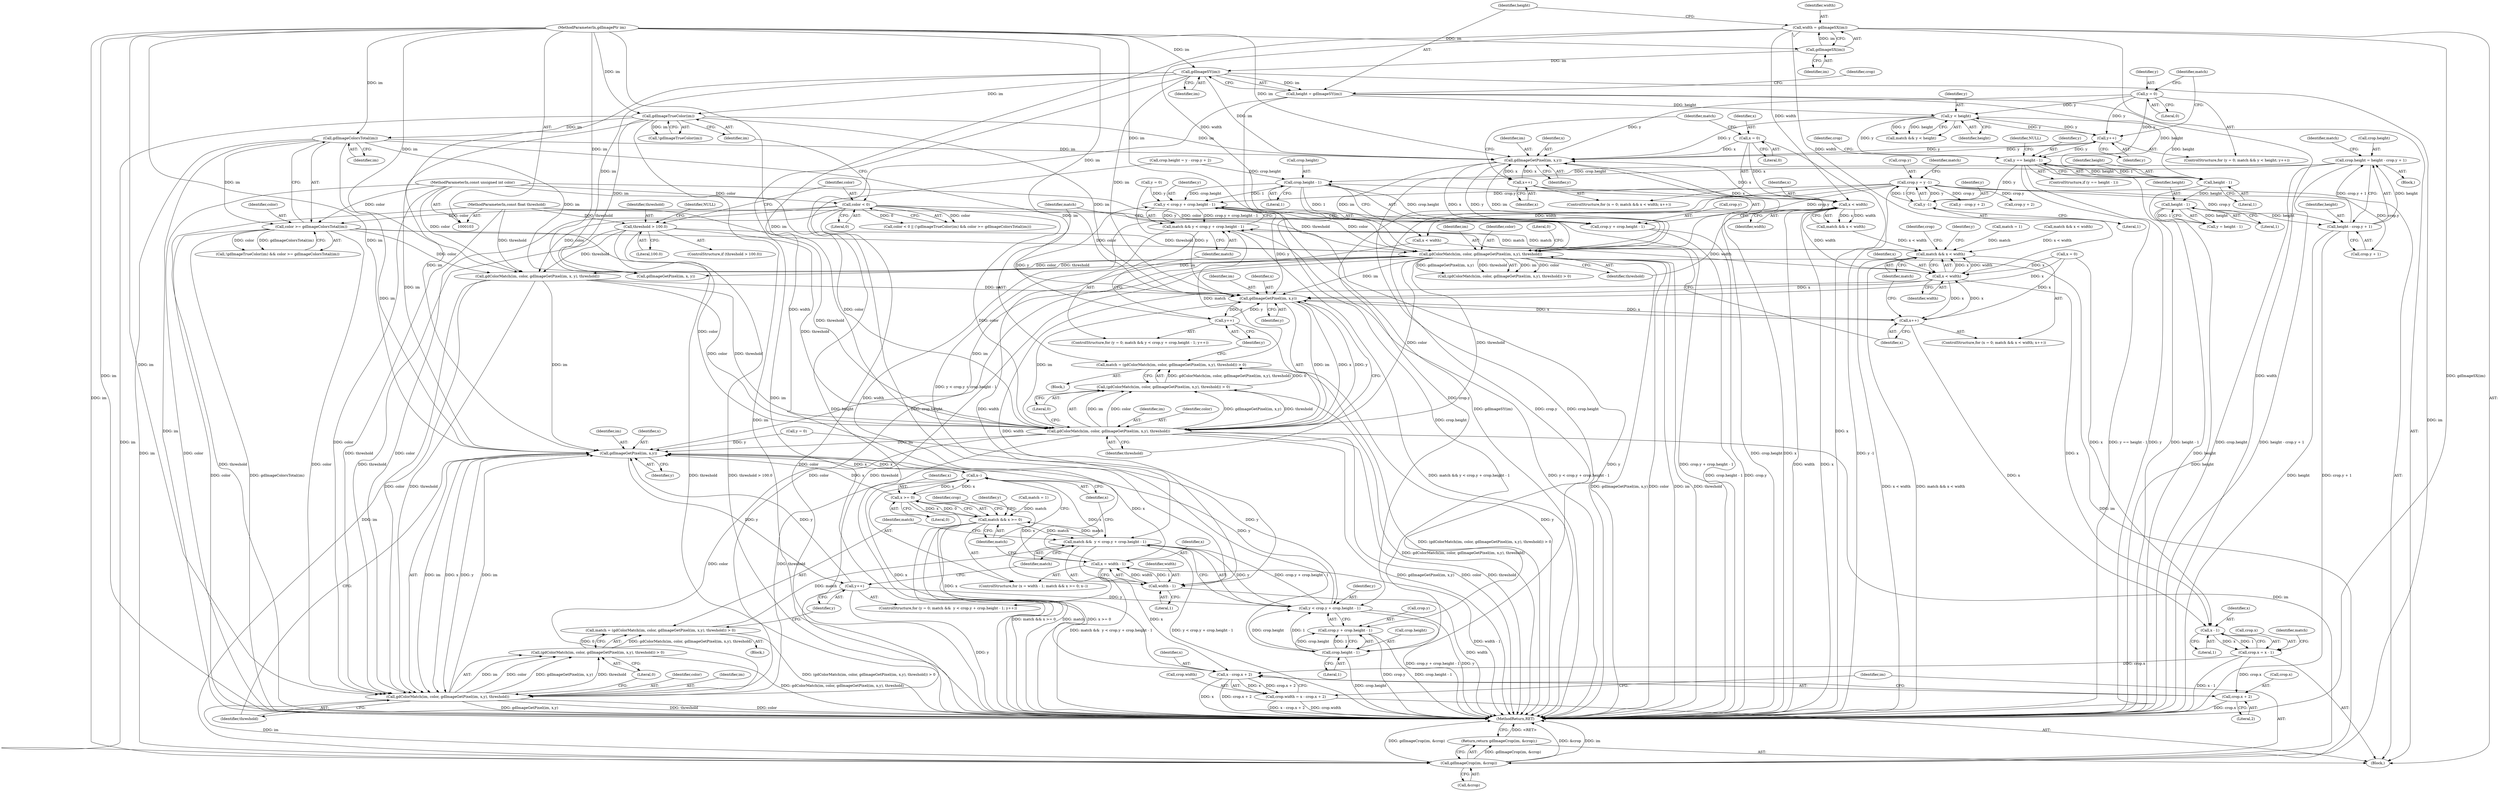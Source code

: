 digraph "0_libgd_1ccfe21e14c4d18336f9da8515cd17db88c3de61@integer" {
"1000266" [label="(Call,crop.height = height - crop.y + 1)"];
"1000270" [label="(Call,height - crop.y + 1)"];
"1000226" [label="(Call,height - 1)"];
"1000207" [label="(Call,height - 1)"];
"1000114" [label="(Call,height = gdImageSY(im))"];
"1000116" [label="(Call,gdImageSY(im))"];
"1000111" [label="(Call,gdImageSX(im))"];
"1000104" [label="(MethodParameterIn,gdImagePtr im)"];
"1000174" [label="(Call,y < height)"];
"1000177" [label="(Call,y++)"];
"1000198" [label="(Call,gdImageGetPixel(im, x,y))"];
"1000156" [label="(Call,gdImageTrueColor(im))"];
"1000195" [label="(Call,gdColorMatch(im, color, gdImageGetPixel(im, x,y), threshold))"];
"1000158" [label="(Call,color >= gdImageColorsTotal(im))"];
"1000151" [label="(Call,color < 0)"];
"1000105" [label="(MethodParameterIn,const unsigned int color)"];
"1000160" [label="(Call,gdImageColorsTotal(im))"];
"1000143" [label="(Call,threshold > 100.0)"];
"1000106" [label="(MethodParameterIn,const float threshold)"];
"1000181" [label="(Call,x = 0)"];
"1000186" [label="(Call,x < width)"];
"1000189" [label="(Call,x++)"];
"1000109" [label="(Call,width = gdImageSX(im))"];
"1000169" [label="(Call,y = 0)"];
"1000213" [label="(Call,crop.y = y -1)"];
"1000217" [label="(Call,y -1)"];
"1000205" [label="(Call,y == height - 1)"];
"1000317" [label="(Call,crop.height - 1)"];
"1000311" [label="(Call,y < crop.y + crop.height - 1)"];
"1000309" [label="(Call,match && y < crop.y + crop.height - 1)"];
"1000297" [label="(Call,match && x < width)"];
"1000365" [label="(Call,match &&  y < crop.y + crop.height - 1)"];
"1000353" [label="(Call,match && x >= 0)"];
"1000331" [label="(Call,gdImageGetPixel(im, x,y))"];
"1000302" [label="(Call,x++)"];
"1000299" [label="(Call,x < width)"];
"1000341" [label="(Call,x - 1)"];
"1000337" [label="(Call,crop.x = x - 1)"];
"1000397" [label="(Call,x - crop.x + 2)"];
"1000393" [label="(Call,crop.width = x - crop.x + 2)"];
"1000399" [label="(Call,crop.x + 2)"];
"1000350" [label="(Call,width - 1)"];
"1000348" [label="(Call,x = width - 1)"];
"1000355" [label="(Call,x >= 0)"];
"1000358" [label="(Call,x--)"];
"1000387" [label="(Call,gdImageGetPixel(im, x,y))"];
"1000378" [label="(Call,y++)"];
"1000367" [label="(Call,y < crop.y + crop.height - 1)"];
"1000384" [label="(Call,gdColorMatch(im, color, gdImageGetPixel(im, x,y), threshold))"];
"1000383" [label="(Call,(gdColorMatch(im, color, gdImageGetPixel(im, x,y), threshold)) > 0)"];
"1000381" [label="(Call,match = (gdColorMatch(im, color, gdImageGetPixel(im, x,y), threshold)) > 0)"];
"1000405" [label="(Call,gdImageCrop(im, &crop))"];
"1000404" [label="(Return,return gdImageCrop(im, &crop);)"];
"1000322" [label="(Call,y++)"];
"1000328" [label="(Call,gdColorMatch(im, color, gdImageGetPixel(im, x,y), threshold))"];
"1000327" [label="(Call,(gdColorMatch(im, color, gdImageGetPixel(im, x,y), threshold)) > 0)"];
"1000325" [label="(Call,match = (gdColorMatch(im, color, gdImageGetPixel(im, x,y), threshold)) > 0)"];
"1000313" [label="(Call,crop.y + crop.height - 1)"];
"1000373" [label="(Call,crop.height - 1)"];
"1000369" [label="(Call,crop.y + crop.height - 1)"];
"1000183" [label="(Literal,0)"];
"1000174" [label="(Call,y < height)"];
"1000172" [label="(Call,match && y < height)"];
"1000293" [label="(ControlStructure,for (x = 0; match && x < width; x++))"];
"1000317" [label="(Call,crop.height - 1)"];
"1000187" [label="(Identifier,x)"];
"1000265" [label="(Block,)"];
"1000309" [label="(Call,match && y < crop.y + crop.height - 1)"];
"1000339" [label="(Identifier,crop)"];
"1000194" [label="(Call,(gdColorMatch(im, color, gdImageGetPixel(im, x,y), threshold)) > 0)"];
"1000175" [label="(Identifier,y)"];
"1000106" [label="(MethodParameterIn,const float threshold)"];
"1000387" [label="(Call,gdImageGetPixel(im, x,y))"];
"1000255" [label="(Call,gdImageGetPixel(im, x, y))"];
"1000369" [label="(Call,crop.y + crop.height - 1)"];
"1000322" [label="(Call,y++)"];
"1000347" [label="(ControlStructure,for (x = width - 1; match && x >= 0; x--))"];
"1000307" [label="(Identifier,y)"];
"1000178" [label="(Identifier,y)"];
"1000290" [label="(Call,match = 1)"];
"1000361" [label="(ControlStructure,for (y = 0; match &&  y < crop.y + crop.height - 1; y++))"];
"1000381" [label="(Call,match = (gdColorMatch(im, color, gdImageGetPixel(im, x,y), threshold)) > 0)"];
"1000404" [label="(Return,return gdImageCrop(im, &crop);)"];
"1000144" [label="(Identifier,threshold)"];
"1000406" [label="(Identifier,im)"];
"1000156" [label="(Call,gdImageTrueColor(im))"];
"1000326" [label="(Identifier,match)"];
"1000386" [label="(Identifier,color)"];
"1000353" [label="(Call,match && x >= 0)"];
"1000151" [label="(Call,color < 0)"];
"1000111" [label="(Call,gdImageSX(im))"];
"1000213" [label="(Call,crop.y = y -1)"];
"1000110" [label="(Identifier,width)"];
"1000208" [label="(Identifier,height)"];
"1000202" [label="(Identifier,threshold)"];
"1000168" [label="(ControlStructure,for (y = 0; match && y < height; y++))"];
"1000252" [label="(Call,gdColorMatch(im, color, gdImageGetPixel(im, x, y), threshold))"];
"1000107" [label="(Block,)"];
"1000224" [label="(Call,y = height - 1)"];
"1000161" [label="(Identifier,im)"];
"1000186" [label="(Call,x < width)"];
"1000217" [label="(Call,y -1)"];
"1000352" [label="(Literal,1)"];
"1000117" [label="(Identifier,im)"];
"1000176" [label="(Identifier,height)"];
"1000148" [label="(Identifier,NULL)"];
"1000306" [label="(Call,y = 0)"];
"1000359" [label="(Identifier,x)"];
"1000267" [label="(Call,crop.height)"];
"1000343" [label="(Literal,1)"];
"1000368" [label="(Identifier,y)"];
"1000145" [label="(Literal,100.0)"];
"1000367" [label="(Call,y < crop.y + crop.height - 1)"];
"1000196" [label="(Identifier,im)"];
"1000341" [label="(Call,x - 1)"];
"1000391" [label="(Identifier,threshold)"];
"1000271" [label="(Identifier,height)"];
"1000124" [label="(Identifier,crop)"];
"1000336" [label="(Literal,0)"];
"1000243" [label="(Call,x < width)"];
"1000158" [label="(Call,color >= gdImageColorsTotal(im))"];
"1000313" [label="(Call,crop.y + crop.height - 1)"];
"1000392" [label="(Literal,0)"];
"1000199" [label="(Identifier,im)"];
"1000397" [label="(Call,x - crop.x + 2)"];
"1000212" [label="(Identifier,NULL)"];
"1000400" [label="(Call,crop.x)"];
"1000190" [label="(Identifier,x)"];
"1000384" [label="(Call,gdColorMatch(im, color, gdImageGetPixel(im, x,y), threshold))"];
"1000200" [label="(Identifier,x)"];
"1000388" [label="(Identifier,im)"];
"1000197" [label="(Identifier,color)"];
"1000379" [label="(Identifier,y)"];
"1000279" [label="(Call,crop.height = y - crop.y + 2)"];
"1000143" [label="(Call,threshold > 100.0)"];
"1000285" [label="(Call,crop.y + 2)"];
"1000312" [label="(Identifier,y)"];
"1000380" [label="(Block,)"];
"1000171" [label="(Literal,0)"];
"1000363" [label="(Identifier,y)"];
"1000104" [label="(MethodParameterIn,gdImagePtr im)"];
"1000116" [label="(Call,gdImageSY(im))"];
"1000390" [label="(Identifier,y)"];
"1000206" [label="(Identifier,y)"];
"1000351" [label="(Identifier,width)"];
"1000393" [label="(Call,crop.width = x - crop.x + 2)"];
"1000366" [label="(Identifier,match)"];
"1000303" [label="(Identifier,x)"];
"1000272" [label="(Call,crop.y + 1)"];
"1000323" [label="(Identifier,y)"];
"1000356" [label="(Identifier,x)"];
"1000344" [label="(Call,match = 1)"];
"1000109" [label="(Call,width = gdImageSX(im))"];
"1000215" [label="(Identifier,crop)"];
"1000302" [label="(Call,x++)"];
"1000218" [label="(Identifier,y)"];
"1000221" [label="(Identifier,match)"];
"1000169" [label="(Call,y = 0)"];
"1000394" [label="(Call,crop.width)"];
"1000185" [label="(Identifier,match)"];
"1000377" [label="(Literal,1)"];
"1000338" [label="(Call,crop.x)"];
"1000373" [label="(Call,crop.height - 1)"];
"1000205" [label="(Call,y == height - 1)"];
"1000332" [label="(Identifier,im)"];
"1000177" [label="(Call,y++)"];
"1000182" [label="(Identifier,x)"];
"1000219" [label="(Literal,1)"];
"1000327" [label="(Call,(gdColorMatch(im, color, gdImageGetPixel(im, x,y), threshold)) > 0)"];
"1000318" [label="(Call,crop.height)"];
"1000155" [label="(Call,!gdImageTrueColor(im))"];
"1000195" [label="(Call,gdColorMatch(im, color, gdImageGetPixel(im, x,y), threshold))"];
"1000329" [label="(Identifier,im)"];
"1000378" [label="(Call,y++)"];
"1000241" [label="(Call,match && x < width)"];
"1000405" [label="(Call,gdImageCrop(im, &crop))"];
"1000201" [label="(Identifier,y)"];
"1000105" [label="(MethodParameterIn,const unsigned int color)"];
"1000403" [label="(Literal,2)"];
"1000357" [label="(Literal,0)"];
"1000159" [label="(Identifier,color)"];
"1000328" [label="(Call,gdColorMatch(im, color, gdImageGetPixel(im, x,y), threshold))"];
"1000299" [label="(Call,x < width)"];
"1000170" [label="(Identifier,y)"];
"1000331" [label="(Call,gdImageGetPixel(im, x,y))"];
"1000157" [label="(Identifier,im)"];
"1000350" [label="(Call,width - 1)"];
"1000297" [label="(Call,match && x < width)"];
"1000330" [label="(Identifier,color)"];
"1000294" [label="(Call,x = 0)"];
"1000270" [label="(Call,height - crop.y + 1)"];
"1000154" [label="(Call,!gdImageTrueColor(im) && color >= gdImageColorsTotal(im))"];
"1000112" [label="(Identifier,im)"];
"1000349" [label="(Identifier,x)"];
"1000298" [label="(Identifier,match)"];
"1000198" [label="(Call,gdImageGetPixel(im, x,y))"];
"1000209" [label="(Literal,1)"];
"1000325" [label="(Call,match = (gdColorMatch(im, color, gdImageGetPixel(im, x,y), threshold)) > 0)"];
"1000311" [label="(Call,y < crop.y + crop.height - 1)"];
"1000382" [label="(Identifier,match)"];
"1000334" [label="(Identifier,y)"];
"1000115" [label="(Identifier,height)"];
"1000227" [label="(Identifier,height)"];
"1000291" [label="(Identifier,match)"];
"1000355" [label="(Call,x >= 0)"];
"1000324" [label="(Block,)"];
"1000333" [label="(Identifier,x)"];
"1000398" [label="(Identifier,x)"];
"1000150" [label="(Call,color < 0 || (!gdImageTrueColor(im) && color >= gdImageColorsTotal(im)))"];
"1000354" [label="(Identifier,match)"];
"1000407" [label="(Call,&crop)"];
"1000383" [label="(Call,(gdColorMatch(im, color, gdImageGetPixel(im, x,y), threshold)) > 0)"];
"1000142" [label="(ControlStructure,if (threshold > 100.0))"];
"1000370" [label="(Call,crop.y)"];
"1000226" [label="(Call,height - 1)"];
"1000181" [label="(Call,x = 0)"];
"1000214" [label="(Call,crop.y)"];
"1000348" [label="(Call,x = width - 1)"];
"1000266" [label="(Call,crop.height = height - crop.y + 1)"];
"1000188" [label="(Identifier,width)"];
"1000314" [label="(Call,crop.y)"];
"1000310" [label="(Identifier,match)"];
"1000283" [label="(Call,y - crop.y + 2)"];
"1000362" [label="(Call,y = 0)"];
"1000301" [label="(Identifier,width)"];
"1000189" [label="(Call,x++)"];
"1000337" [label="(Call,crop.x = x - 1)"];
"1000152" [label="(Identifier,color)"];
"1000399" [label="(Call,crop.x + 2)"];
"1000153" [label="(Literal,0)"];
"1000114" [label="(Call,height = gdImageSY(im))"];
"1000385" [label="(Identifier,im)"];
"1000173" [label="(Identifier,match)"];
"1000335" [label="(Identifier,threshold)"];
"1000409" [label="(MethodReturn,RET)"];
"1000358" [label="(Call,x--)"];
"1000305" [label="(ControlStructure,for (y = 0; match && y < crop.y + crop.height - 1; y++))"];
"1000300" [label="(Identifier,x)"];
"1000345" [label="(Identifier,match)"];
"1000180" [label="(ControlStructure,for (x = 0; match && x < width; x++))"];
"1000321" [label="(Literal,1)"];
"1000389" [label="(Identifier,x)"];
"1000207" [label="(Call,height - 1)"];
"1000203" [label="(Literal,0)"];
"1000204" [label="(ControlStructure,if (y == height - 1))"];
"1000365" [label="(Call,match &&  y < crop.y + crop.height - 1)"];
"1000160" [label="(Call,gdImageColorsTotal(im))"];
"1000342" [label="(Identifier,x)"];
"1000374" [label="(Call,crop.height)"];
"1000395" [label="(Identifier,crop)"];
"1000228" [label="(Literal,1)"];
"1000184" [label="(Call,match && x < width)"];
"1000266" -> "1000265"  [label="AST: "];
"1000266" -> "1000270"  [label="CFG: "];
"1000267" -> "1000266"  [label="AST: "];
"1000270" -> "1000266"  [label="AST: "];
"1000291" -> "1000266"  [label="CFG: "];
"1000266" -> "1000409"  [label="DDG: crop.height"];
"1000266" -> "1000409"  [label="DDG: height - crop.y + 1"];
"1000270" -> "1000266"  [label="DDG: height"];
"1000270" -> "1000266"  [label="DDG: crop.y + 1"];
"1000266" -> "1000317"  [label="DDG: crop.height"];
"1000266" -> "1000373"  [label="DDG: crop.height"];
"1000270" -> "1000272"  [label="CFG: "];
"1000271" -> "1000270"  [label="AST: "];
"1000272" -> "1000270"  [label="AST: "];
"1000270" -> "1000409"  [label="DDG: crop.y + 1"];
"1000270" -> "1000409"  [label="DDG: height"];
"1000226" -> "1000270"  [label="DDG: height"];
"1000213" -> "1000270"  [label="DDG: crop.y"];
"1000226" -> "1000224"  [label="AST: "];
"1000226" -> "1000228"  [label="CFG: "];
"1000227" -> "1000226"  [label="AST: "];
"1000228" -> "1000226"  [label="AST: "];
"1000224" -> "1000226"  [label="CFG: "];
"1000226" -> "1000409"  [label="DDG: height"];
"1000226" -> "1000224"  [label="DDG: height"];
"1000226" -> "1000224"  [label="DDG: 1"];
"1000207" -> "1000226"  [label="DDG: height"];
"1000207" -> "1000205"  [label="AST: "];
"1000207" -> "1000209"  [label="CFG: "];
"1000208" -> "1000207"  [label="AST: "];
"1000209" -> "1000207"  [label="AST: "];
"1000205" -> "1000207"  [label="CFG: "];
"1000207" -> "1000409"  [label="DDG: height"];
"1000207" -> "1000205"  [label="DDG: height"];
"1000207" -> "1000205"  [label="DDG: 1"];
"1000114" -> "1000207"  [label="DDG: height"];
"1000174" -> "1000207"  [label="DDG: height"];
"1000114" -> "1000107"  [label="AST: "];
"1000114" -> "1000116"  [label="CFG: "];
"1000115" -> "1000114"  [label="AST: "];
"1000116" -> "1000114"  [label="AST: "];
"1000124" -> "1000114"  [label="CFG: "];
"1000114" -> "1000409"  [label="DDG: height"];
"1000114" -> "1000409"  [label="DDG: gdImageSY(im)"];
"1000116" -> "1000114"  [label="DDG: im"];
"1000114" -> "1000174"  [label="DDG: height"];
"1000116" -> "1000117"  [label="CFG: "];
"1000117" -> "1000116"  [label="AST: "];
"1000116" -> "1000409"  [label="DDG: im"];
"1000111" -> "1000116"  [label="DDG: im"];
"1000104" -> "1000116"  [label="DDG: im"];
"1000116" -> "1000156"  [label="DDG: im"];
"1000116" -> "1000198"  [label="DDG: im"];
"1000116" -> "1000255"  [label="DDG: im"];
"1000116" -> "1000331"  [label="DDG: im"];
"1000116" -> "1000387"  [label="DDG: im"];
"1000116" -> "1000405"  [label="DDG: im"];
"1000111" -> "1000109"  [label="AST: "];
"1000111" -> "1000112"  [label="CFG: "];
"1000112" -> "1000111"  [label="AST: "];
"1000109" -> "1000111"  [label="CFG: "];
"1000111" -> "1000109"  [label="DDG: im"];
"1000104" -> "1000111"  [label="DDG: im"];
"1000104" -> "1000103"  [label="AST: "];
"1000104" -> "1000409"  [label="DDG: im"];
"1000104" -> "1000156"  [label="DDG: im"];
"1000104" -> "1000160"  [label="DDG: im"];
"1000104" -> "1000195"  [label="DDG: im"];
"1000104" -> "1000198"  [label="DDG: im"];
"1000104" -> "1000252"  [label="DDG: im"];
"1000104" -> "1000255"  [label="DDG: im"];
"1000104" -> "1000328"  [label="DDG: im"];
"1000104" -> "1000331"  [label="DDG: im"];
"1000104" -> "1000384"  [label="DDG: im"];
"1000104" -> "1000387"  [label="DDG: im"];
"1000104" -> "1000405"  [label="DDG: im"];
"1000174" -> "1000172"  [label="AST: "];
"1000174" -> "1000176"  [label="CFG: "];
"1000175" -> "1000174"  [label="AST: "];
"1000176" -> "1000174"  [label="AST: "];
"1000172" -> "1000174"  [label="CFG: "];
"1000174" -> "1000172"  [label="DDG: y"];
"1000174" -> "1000172"  [label="DDG: height"];
"1000177" -> "1000174"  [label="DDG: y"];
"1000169" -> "1000174"  [label="DDG: y"];
"1000174" -> "1000177"  [label="DDG: y"];
"1000174" -> "1000198"  [label="DDG: y"];
"1000174" -> "1000205"  [label="DDG: y"];
"1000177" -> "1000168"  [label="AST: "];
"1000177" -> "1000178"  [label="CFG: "];
"1000178" -> "1000177"  [label="AST: "];
"1000173" -> "1000177"  [label="CFG: "];
"1000198" -> "1000177"  [label="DDG: y"];
"1000169" -> "1000177"  [label="DDG: y"];
"1000177" -> "1000198"  [label="DDG: y"];
"1000177" -> "1000205"  [label="DDG: y"];
"1000198" -> "1000195"  [label="AST: "];
"1000198" -> "1000201"  [label="CFG: "];
"1000199" -> "1000198"  [label="AST: "];
"1000200" -> "1000198"  [label="AST: "];
"1000201" -> "1000198"  [label="AST: "];
"1000202" -> "1000198"  [label="CFG: "];
"1000198" -> "1000189"  [label="DDG: x"];
"1000198" -> "1000195"  [label="DDG: im"];
"1000198" -> "1000195"  [label="DDG: x"];
"1000198" -> "1000195"  [label="DDG: y"];
"1000156" -> "1000198"  [label="DDG: im"];
"1000195" -> "1000198"  [label="DDG: im"];
"1000160" -> "1000198"  [label="DDG: im"];
"1000181" -> "1000198"  [label="DDG: x"];
"1000186" -> "1000198"  [label="DDG: x"];
"1000189" -> "1000198"  [label="DDG: x"];
"1000169" -> "1000198"  [label="DDG: y"];
"1000156" -> "1000155"  [label="AST: "];
"1000156" -> "1000157"  [label="CFG: "];
"1000157" -> "1000156"  [label="AST: "];
"1000155" -> "1000156"  [label="CFG: "];
"1000156" -> "1000409"  [label="DDG: im"];
"1000156" -> "1000155"  [label="DDG: im"];
"1000156" -> "1000160"  [label="DDG: im"];
"1000156" -> "1000255"  [label="DDG: im"];
"1000156" -> "1000331"  [label="DDG: im"];
"1000156" -> "1000387"  [label="DDG: im"];
"1000156" -> "1000405"  [label="DDG: im"];
"1000195" -> "1000194"  [label="AST: "];
"1000195" -> "1000202"  [label="CFG: "];
"1000196" -> "1000195"  [label="AST: "];
"1000197" -> "1000195"  [label="AST: "];
"1000202" -> "1000195"  [label="AST: "];
"1000203" -> "1000195"  [label="CFG: "];
"1000195" -> "1000409"  [label="DDG: color"];
"1000195" -> "1000409"  [label="DDG: im"];
"1000195" -> "1000409"  [label="DDG: threshold"];
"1000195" -> "1000409"  [label="DDG: gdImageGetPixel(im, x,y)"];
"1000195" -> "1000194"  [label="DDG: im"];
"1000195" -> "1000194"  [label="DDG: color"];
"1000195" -> "1000194"  [label="DDG: gdImageGetPixel(im, x,y)"];
"1000195" -> "1000194"  [label="DDG: threshold"];
"1000158" -> "1000195"  [label="DDG: color"];
"1000151" -> "1000195"  [label="DDG: color"];
"1000105" -> "1000195"  [label="DDG: color"];
"1000143" -> "1000195"  [label="DDG: threshold"];
"1000106" -> "1000195"  [label="DDG: threshold"];
"1000195" -> "1000252"  [label="DDG: color"];
"1000195" -> "1000252"  [label="DDG: threshold"];
"1000195" -> "1000255"  [label="DDG: im"];
"1000195" -> "1000328"  [label="DDG: color"];
"1000195" -> "1000328"  [label="DDG: threshold"];
"1000195" -> "1000331"  [label="DDG: im"];
"1000195" -> "1000384"  [label="DDG: color"];
"1000195" -> "1000384"  [label="DDG: threshold"];
"1000195" -> "1000387"  [label="DDG: im"];
"1000195" -> "1000405"  [label="DDG: im"];
"1000158" -> "1000154"  [label="AST: "];
"1000158" -> "1000160"  [label="CFG: "];
"1000159" -> "1000158"  [label="AST: "];
"1000160" -> "1000158"  [label="AST: "];
"1000154" -> "1000158"  [label="CFG: "];
"1000158" -> "1000409"  [label="DDG: color"];
"1000158" -> "1000409"  [label="DDG: gdImageColorsTotal(im)"];
"1000158" -> "1000154"  [label="DDG: color"];
"1000158" -> "1000154"  [label="DDG: gdImageColorsTotal(im)"];
"1000151" -> "1000158"  [label="DDG: color"];
"1000105" -> "1000158"  [label="DDG: color"];
"1000160" -> "1000158"  [label="DDG: im"];
"1000158" -> "1000252"  [label="DDG: color"];
"1000158" -> "1000328"  [label="DDG: color"];
"1000158" -> "1000384"  [label="DDG: color"];
"1000151" -> "1000150"  [label="AST: "];
"1000151" -> "1000153"  [label="CFG: "];
"1000152" -> "1000151"  [label="AST: "];
"1000153" -> "1000151"  [label="AST: "];
"1000157" -> "1000151"  [label="CFG: "];
"1000150" -> "1000151"  [label="CFG: "];
"1000151" -> "1000409"  [label="DDG: color"];
"1000151" -> "1000150"  [label="DDG: color"];
"1000151" -> "1000150"  [label="DDG: 0"];
"1000105" -> "1000151"  [label="DDG: color"];
"1000151" -> "1000252"  [label="DDG: color"];
"1000151" -> "1000328"  [label="DDG: color"];
"1000151" -> "1000384"  [label="DDG: color"];
"1000105" -> "1000103"  [label="AST: "];
"1000105" -> "1000409"  [label="DDG: color"];
"1000105" -> "1000252"  [label="DDG: color"];
"1000105" -> "1000328"  [label="DDG: color"];
"1000105" -> "1000384"  [label="DDG: color"];
"1000160" -> "1000161"  [label="CFG: "];
"1000161" -> "1000160"  [label="AST: "];
"1000160" -> "1000409"  [label="DDG: im"];
"1000160" -> "1000255"  [label="DDG: im"];
"1000160" -> "1000331"  [label="DDG: im"];
"1000160" -> "1000387"  [label="DDG: im"];
"1000160" -> "1000405"  [label="DDG: im"];
"1000143" -> "1000142"  [label="AST: "];
"1000143" -> "1000145"  [label="CFG: "];
"1000144" -> "1000143"  [label="AST: "];
"1000145" -> "1000143"  [label="AST: "];
"1000148" -> "1000143"  [label="CFG: "];
"1000152" -> "1000143"  [label="CFG: "];
"1000143" -> "1000409"  [label="DDG: threshold"];
"1000143" -> "1000409"  [label="DDG: threshold > 100.0"];
"1000106" -> "1000143"  [label="DDG: threshold"];
"1000143" -> "1000252"  [label="DDG: threshold"];
"1000143" -> "1000328"  [label="DDG: threshold"];
"1000143" -> "1000384"  [label="DDG: threshold"];
"1000106" -> "1000103"  [label="AST: "];
"1000106" -> "1000409"  [label="DDG: threshold"];
"1000106" -> "1000252"  [label="DDG: threshold"];
"1000106" -> "1000328"  [label="DDG: threshold"];
"1000106" -> "1000384"  [label="DDG: threshold"];
"1000181" -> "1000180"  [label="AST: "];
"1000181" -> "1000183"  [label="CFG: "];
"1000182" -> "1000181"  [label="AST: "];
"1000183" -> "1000181"  [label="AST: "];
"1000185" -> "1000181"  [label="CFG: "];
"1000181" -> "1000409"  [label="DDG: x"];
"1000181" -> "1000186"  [label="DDG: x"];
"1000186" -> "1000184"  [label="AST: "];
"1000186" -> "1000188"  [label="CFG: "];
"1000187" -> "1000186"  [label="AST: "];
"1000188" -> "1000186"  [label="AST: "];
"1000184" -> "1000186"  [label="CFG: "];
"1000186" -> "1000409"  [label="DDG: width"];
"1000186" -> "1000409"  [label="DDG: x"];
"1000186" -> "1000184"  [label="DDG: x"];
"1000186" -> "1000184"  [label="DDG: width"];
"1000189" -> "1000186"  [label="DDG: x"];
"1000109" -> "1000186"  [label="DDG: width"];
"1000186" -> "1000243"  [label="DDG: width"];
"1000186" -> "1000299"  [label="DDG: width"];
"1000186" -> "1000350"  [label="DDG: width"];
"1000189" -> "1000180"  [label="AST: "];
"1000189" -> "1000190"  [label="CFG: "];
"1000190" -> "1000189"  [label="AST: "];
"1000185" -> "1000189"  [label="CFG: "];
"1000189" -> "1000409"  [label="DDG: x"];
"1000109" -> "1000107"  [label="AST: "];
"1000110" -> "1000109"  [label="AST: "];
"1000115" -> "1000109"  [label="CFG: "];
"1000109" -> "1000409"  [label="DDG: width"];
"1000109" -> "1000409"  [label="DDG: gdImageSX(im)"];
"1000109" -> "1000243"  [label="DDG: width"];
"1000109" -> "1000299"  [label="DDG: width"];
"1000109" -> "1000350"  [label="DDG: width"];
"1000169" -> "1000168"  [label="AST: "];
"1000169" -> "1000171"  [label="CFG: "];
"1000170" -> "1000169"  [label="AST: "];
"1000171" -> "1000169"  [label="AST: "];
"1000173" -> "1000169"  [label="CFG: "];
"1000169" -> "1000205"  [label="DDG: y"];
"1000213" -> "1000107"  [label="AST: "];
"1000213" -> "1000217"  [label="CFG: "];
"1000214" -> "1000213"  [label="AST: "];
"1000217" -> "1000213"  [label="AST: "];
"1000221" -> "1000213"  [label="CFG: "];
"1000213" -> "1000409"  [label="DDG: y -1"];
"1000217" -> "1000213"  [label="DDG: y"];
"1000217" -> "1000213"  [label="DDG: 1"];
"1000213" -> "1000272"  [label="DDG: crop.y"];
"1000213" -> "1000283"  [label="DDG: crop.y"];
"1000213" -> "1000285"  [label="DDG: crop.y"];
"1000213" -> "1000311"  [label="DDG: crop.y"];
"1000213" -> "1000313"  [label="DDG: crop.y"];
"1000213" -> "1000367"  [label="DDG: crop.y"];
"1000213" -> "1000369"  [label="DDG: crop.y"];
"1000217" -> "1000219"  [label="CFG: "];
"1000218" -> "1000217"  [label="AST: "];
"1000219" -> "1000217"  [label="AST: "];
"1000205" -> "1000217"  [label="DDG: y"];
"1000205" -> "1000204"  [label="AST: "];
"1000206" -> "1000205"  [label="AST: "];
"1000212" -> "1000205"  [label="CFG: "];
"1000215" -> "1000205"  [label="CFG: "];
"1000205" -> "1000409"  [label="DDG: y == height - 1"];
"1000205" -> "1000409"  [label="DDG: y"];
"1000205" -> "1000409"  [label="DDG: height - 1"];
"1000317" -> "1000313"  [label="AST: "];
"1000317" -> "1000321"  [label="CFG: "];
"1000318" -> "1000317"  [label="AST: "];
"1000321" -> "1000317"  [label="AST: "];
"1000313" -> "1000317"  [label="CFG: "];
"1000317" -> "1000409"  [label="DDG: crop.height"];
"1000317" -> "1000311"  [label="DDG: crop.height"];
"1000317" -> "1000311"  [label="DDG: 1"];
"1000317" -> "1000313"  [label="DDG: crop.height"];
"1000317" -> "1000313"  [label="DDG: 1"];
"1000279" -> "1000317"  [label="DDG: crop.height"];
"1000317" -> "1000373"  [label="DDG: crop.height"];
"1000311" -> "1000309"  [label="AST: "];
"1000311" -> "1000313"  [label="CFG: "];
"1000312" -> "1000311"  [label="AST: "];
"1000313" -> "1000311"  [label="AST: "];
"1000309" -> "1000311"  [label="CFG: "];
"1000311" -> "1000409"  [label="DDG: y"];
"1000311" -> "1000409"  [label="DDG: crop.y + crop.height - 1"];
"1000311" -> "1000309"  [label="DDG: y"];
"1000311" -> "1000309"  [label="DDG: crop.y + crop.height - 1"];
"1000306" -> "1000311"  [label="DDG: y"];
"1000322" -> "1000311"  [label="DDG: y"];
"1000311" -> "1000331"  [label="DDG: y"];
"1000309" -> "1000305"  [label="AST: "];
"1000309" -> "1000310"  [label="CFG: "];
"1000310" -> "1000309"  [label="AST: "];
"1000326" -> "1000309"  [label="CFG: "];
"1000303" -> "1000309"  [label="CFG: "];
"1000309" -> "1000409"  [label="DDG: match && y < crop.y + crop.height - 1"];
"1000309" -> "1000409"  [label="DDG: y < crop.y + crop.height - 1"];
"1000309" -> "1000297"  [label="DDG: match"];
"1000325" -> "1000309"  [label="DDG: match"];
"1000297" -> "1000309"  [label="DDG: match"];
"1000309" -> "1000365"  [label="DDG: y < crop.y + crop.height - 1"];
"1000297" -> "1000293"  [label="AST: "];
"1000297" -> "1000298"  [label="CFG: "];
"1000297" -> "1000299"  [label="CFG: "];
"1000298" -> "1000297"  [label="AST: "];
"1000299" -> "1000297"  [label="AST: "];
"1000307" -> "1000297"  [label="CFG: "];
"1000339" -> "1000297"  [label="CFG: "];
"1000297" -> "1000409"  [label="DDG: x < width"];
"1000297" -> "1000409"  [label="DDG: match && x < width"];
"1000290" -> "1000297"  [label="DDG: match"];
"1000299" -> "1000297"  [label="DDG: x"];
"1000299" -> "1000297"  [label="DDG: width"];
"1000184" -> "1000297"  [label="DDG: x < width"];
"1000241" -> "1000297"  [label="DDG: x < width"];
"1000365" -> "1000361"  [label="AST: "];
"1000365" -> "1000366"  [label="CFG: "];
"1000365" -> "1000367"  [label="CFG: "];
"1000366" -> "1000365"  [label="AST: "];
"1000367" -> "1000365"  [label="AST: "];
"1000382" -> "1000365"  [label="CFG: "];
"1000359" -> "1000365"  [label="CFG: "];
"1000365" -> "1000409"  [label="DDG: match &&  y < crop.y + crop.height - 1"];
"1000365" -> "1000409"  [label="DDG: y < crop.y + crop.height - 1"];
"1000365" -> "1000353"  [label="DDG: match"];
"1000381" -> "1000365"  [label="DDG: match"];
"1000353" -> "1000365"  [label="DDG: match"];
"1000367" -> "1000365"  [label="DDG: y"];
"1000367" -> "1000365"  [label="DDG: crop.y + crop.height - 1"];
"1000353" -> "1000347"  [label="AST: "];
"1000353" -> "1000354"  [label="CFG: "];
"1000353" -> "1000355"  [label="CFG: "];
"1000354" -> "1000353"  [label="AST: "];
"1000355" -> "1000353"  [label="AST: "];
"1000363" -> "1000353"  [label="CFG: "];
"1000395" -> "1000353"  [label="CFG: "];
"1000353" -> "1000409"  [label="DDG: match && x >= 0"];
"1000353" -> "1000409"  [label="DDG: match"];
"1000353" -> "1000409"  [label="DDG: x >= 0"];
"1000344" -> "1000353"  [label="DDG: match"];
"1000355" -> "1000353"  [label="DDG: x"];
"1000355" -> "1000353"  [label="DDG: 0"];
"1000331" -> "1000328"  [label="AST: "];
"1000331" -> "1000334"  [label="CFG: "];
"1000332" -> "1000331"  [label="AST: "];
"1000333" -> "1000331"  [label="AST: "];
"1000334" -> "1000331"  [label="AST: "];
"1000335" -> "1000331"  [label="CFG: "];
"1000331" -> "1000302"  [label="DDG: x"];
"1000331" -> "1000322"  [label="DDG: y"];
"1000331" -> "1000328"  [label="DDG: im"];
"1000331" -> "1000328"  [label="DDG: x"];
"1000331" -> "1000328"  [label="DDG: y"];
"1000252" -> "1000331"  [label="DDG: im"];
"1000328" -> "1000331"  [label="DDG: im"];
"1000302" -> "1000331"  [label="DDG: x"];
"1000299" -> "1000331"  [label="DDG: x"];
"1000294" -> "1000331"  [label="DDG: x"];
"1000306" -> "1000331"  [label="DDG: y"];
"1000322" -> "1000331"  [label="DDG: y"];
"1000302" -> "1000293"  [label="AST: "];
"1000302" -> "1000303"  [label="CFG: "];
"1000303" -> "1000302"  [label="AST: "];
"1000298" -> "1000302"  [label="CFG: "];
"1000302" -> "1000299"  [label="DDG: x"];
"1000299" -> "1000302"  [label="DDG: x"];
"1000294" -> "1000302"  [label="DDG: x"];
"1000302" -> "1000341"  [label="DDG: x"];
"1000299" -> "1000301"  [label="CFG: "];
"1000300" -> "1000299"  [label="AST: "];
"1000301" -> "1000299"  [label="AST: "];
"1000294" -> "1000299"  [label="DDG: x"];
"1000243" -> "1000299"  [label="DDG: width"];
"1000299" -> "1000341"  [label="DDG: x"];
"1000299" -> "1000350"  [label="DDG: width"];
"1000341" -> "1000337"  [label="AST: "];
"1000341" -> "1000343"  [label="CFG: "];
"1000342" -> "1000341"  [label="AST: "];
"1000343" -> "1000341"  [label="AST: "];
"1000337" -> "1000341"  [label="CFG: "];
"1000341" -> "1000337"  [label="DDG: x"];
"1000341" -> "1000337"  [label="DDG: 1"];
"1000294" -> "1000341"  [label="DDG: x"];
"1000337" -> "1000107"  [label="AST: "];
"1000338" -> "1000337"  [label="AST: "];
"1000345" -> "1000337"  [label="CFG: "];
"1000337" -> "1000409"  [label="DDG: x - 1"];
"1000337" -> "1000397"  [label="DDG: crop.x"];
"1000337" -> "1000399"  [label="DDG: crop.x"];
"1000397" -> "1000393"  [label="AST: "];
"1000397" -> "1000399"  [label="CFG: "];
"1000398" -> "1000397"  [label="AST: "];
"1000399" -> "1000397"  [label="AST: "];
"1000393" -> "1000397"  [label="CFG: "];
"1000397" -> "1000409"  [label="DDG: x"];
"1000397" -> "1000409"  [label="DDG: crop.x + 2"];
"1000397" -> "1000393"  [label="DDG: x"];
"1000397" -> "1000393"  [label="DDG: crop.x + 2"];
"1000358" -> "1000397"  [label="DDG: x"];
"1000355" -> "1000397"  [label="DDG: x"];
"1000348" -> "1000397"  [label="DDG: x"];
"1000393" -> "1000107"  [label="AST: "];
"1000394" -> "1000393"  [label="AST: "];
"1000406" -> "1000393"  [label="CFG: "];
"1000393" -> "1000409"  [label="DDG: x - crop.x + 2"];
"1000393" -> "1000409"  [label="DDG: crop.width"];
"1000399" -> "1000403"  [label="CFG: "];
"1000400" -> "1000399"  [label="AST: "];
"1000403" -> "1000399"  [label="AST: "];
"1000399" -> "1000409"  [label="DDG: crop.x"];
"1000350" -> "1000348"  [label="AST: "];
"1000350" -> "1000352"  [label="CFG: "];
"1000351" -> "1000350"  [label="AST: "];
"1000352" -> "1000350"  [label="AST: "];
"1000348" -> "1000350"  [label="CFG: "];
"1000350" -> "1000409"  [label="DDG: width"];
"1000350" -> "1000348"  [label="DDG: width"];
"1000350" -> "1000348"  [label="DDG: 1"];
"1000243" -> "1000350"  [label="DDG: width"];
"1000348" -> "1000347"  [label="AST: "];
"1000349" -> "1000348"  [label="AST: "];
"1000354" -> "1000348"  [label="CFG: "];
"1000348" -> "1000409"  [label="DDG: width - 1"];
"1000348" -> "1000355"  [label="DDG: x"];
"1000348" -> "1000358"  [label="DDG: x"];
"1000348" -> "1000387"  [label="DDG: x"];
"1000355" -> "1000357"  [label="CFG: "];
"1000356" -> "1000355"  [label="AST: "];
"1000357" -> "1000355"  [label="AST: "];
"1000358" -> "1000355"  [label="DDG: x"];
"1000355" -> "1000358"  [label="DDG: x"];
"1000355" -> "1000387"  [label="DDG: x"];
"1000358" -> "1000347"  [label="AST: "];
"1000358" -> "1000359"  [label="CFG: "];
"1000359" -> "1000358"  [label="AST: "];
"1000354" -> "1000358"  [label="CFG: "];
"1000387" -> "1000358"  [label="DDG: x"];
"1000358" -> "1000387"  [label="DDG: x"];
"1000387" -> "1000384"  [label="AST: "];
"1000387" -> "1000390"  [label="CFG: "];
"1000388" -> "1000387"  [label="AST: "];
"1000389" -> "1000387"  [label="AST: "];
"1000390" -> "1000387"  [label="AST: "];
"1000391" -> "1000387"  [label="CFG: "];
"1000387" -> "1000378"  [label="DDG: y"];
"1000387" -> "1000384"  [label="DDG: im"];
"1000387" -> "1000384"  [label="DDG: x"];
"1000387" -> "1000384"  [label="DDG: y"];
"1000252" -> "1000387"  [label="DDG: im"];
"1000328" -> "1000387"  [label="DDG: im"];
"1000384" -> "1000387"  [label="DDG: im"];
"1000367" -> "1000387"  [label="DDG: y"];
"1000378" -> "1000387"  [label="DDG: y"];
"1000362" -> "1000387"  [label="DDG: y"];
"1000378" -> "1000361"  [label="AST: "];
"1000378" -> "1000379"  [label="CFG: "];
"1000379" -> "1000378"  [label="AST: "];
"1000366" -> "1000378"  [label="CFG: "];
"1000378" -> "1000409"  [label="DDG: y"];
"1000378" -> "1000367"  [label="DDG: y"];
"1000367" -> "1000369"  [label="CFG: "];
"1000368" -> "1000367"  [label="AST: "];
"1000369" -> "1000367"  [label="AST: "];
"1000367" -> "1000409"  [label="DDG: crop.y + crop.height - 1"];
"1000367" -> "1000409"  [label="DDG: y"];
"1000362" -> "1000367"  [label="DDG: y"];
"1000373" -> "1000367"  [label="DDG: crop.height"];
"1000373" -> "1000367"  [label="DDG: 1"];
"1000384" -> "1000383"  [label="AST: "];
"1000384" -> "1000391"  [label="CFG: "];
"1000385" -> "1000384"  [label="AST: "];
"1000386" -> "1000384"  [label="AST: "];
"1000391" -> "1000384"  [label="AST: "];
"1000392" -> "1000384"  [label="CFG: "];
"1000384" -> "1000409"  [label="DDG: gdImageGetPixel(im, x,y)"];
"1000384" -> "1000409"  [label="DDG: threshold"];
"1000384" -> "1000409"  [label="DDG: color"];
"1000384" -> "1000383"  [label="DDG: im"];
"1000384" -> "1000383"  [label="DDG: color"];
"1000384" -> "1000383"  [label="DDG: gdImageGetPixel(im, x,y)"];
"1000384" -> "1000383"  [label="DDG: threshold"];
"1000252" -> "1000384"  [label="DDG: color"];
"1000252" -> "1000384"  [label="DDG: threshold"];
"1000328" -> "1000384"  [label="DDG: color"];
"1000328" -> "1000384"  [label="DDG: threshold"];
"1000384" -> "1000405"  [label="DDG: im"];
"1000383" -> "1000381"  [label="AST: "];
"1000383" -> "1000392"  [label="CFG: "];
"1000392" -> "1000383"  [label="AST: "];
"1000381" -> "1000383"  [label="CFG: "];
"1000383" -> "1000409"  [label="DDG: gdColorMatch(im, color, gdImageGetPixel(im, x,y), threshold)"];
"1000383" -> "1000381"  [label="DDG: gdColorMatch(im, color, gdImageGetPixel(im, x,y), threshold)"];
"1000383" -> "1000381"  [label="DDG: 0"];
"1000381" -> "1000380"  [label="AST: "];
"1000382" -> "1000381"  [label="AST: "];
"1000379" -> "1000381"  [label="CFG: "];
"1000381" -> "1000409"  [label="DDG: (gdColorMatch(im, color, gdImageGetPixel(im, x,y), threshold)) > 0"];
"1000405" -> "1000404"  [label="AST: "];
"1000405" -> "1000407"  [label="CFG: "];
"1000406" -> "1000405"  [label="AST: "];
"1000407" -> "1000405"  [label="AST: "];
"1000404" -> "1000405"  [label="CFG: "];
"1000405" -> "1000409"  [label="DDG: gdImageCrop(im, &crop)"];
"1000405" -> "1000409"  [label="DDG: &crop"];
"1000405" -> "1000409"  [label="DDG: im"];
"1000405" -> "1000404"  [label="DDG: gdImageCrop(im, &crop)"];
"1000252" -> "1000405"  [label="DDG: im"];
"1000328" -> "1000405"  [label="DDG: im"];
"1000404" -> "1000107"  [label="AST: "];
"1000409" -> "1000404"  [label="CFG: "];
"1000404" -> "1000409"  [label="DDG: <RET>"];
"1000322" -> "1000305"  [label="AST: "];
"1000322" -> "1000323"  [label="CFG: "];
"1000323" -> "1000322"  [label="AST: "];
"1000310" -> "1000322"  [label="CFG: "];
"1000322" -> "1000409"  [label="DDG: y"];
"1000328" -> "1000327"  [label="AST: "];
"1000328" -> "1000335"  [label="CFG: "];
"1000329" -> "1000328"  [label="AST: "];
"1000330" -> "1000328"  [label="AST: "];
"1000335" -> "1000328"  [label="AST: "];
"1000336" -> "1000328"  [label="CFG: "];
"1000328" -> "1000409"  [label="DDG: gdImageGetPixel(im, x,y)"];
"1000328" -> "1000409"  [label="DDG: color"];
"1000328" -> "1000409"  [label="DDG: threshold"];
"1000328" -> "1000327"  [label="DDG: im"];
"1000328" -> "1000327"  [label="DDG: color"];
"1000328" -> "1000327"  [label="DDG: gdImageGetPixel(im, x,y)"];
"1000328" -> "1000327"  [label="DDG: threshold"];
"1000252" -> "1000328"  [label="DDG: color"];
"1000252" -> "1000328"  [label="DDG: threshold"];
"1000327" -> "1000325"  [label="AST: "];
"1000327" -> "1000336"  [label="CFG: "];
"1000336" -> "1000327"  [label="AST: "];
"1000325" -> "1000327"  [label="CFG: "];
"1000327" -> "1000409"  [label="DDG: gdColorMatch(im, color, gdImageGetPixel(im, x,y), threshold)"];
"1000327" -> "1000325"  [label="DDG: gdColorMatch(im, color, gdImageGetPixel(im, x,y), threshold)"];
"1000327" -> "1000325"  [label="DDG: 0"];
"1000325" -> "1000324"  [label="AST: "];
"1000326" -> "1000325"  [label="AST: "];
"1000323" -> "1000325"  [label="CFG: "];
"1000325" -> "1000409"  [label="DDG: (gdColorMatch(im, color, gdImageGetPixel(im, x,y), threshold)) > 0"];
"1000314" -> "1000313"  [label="AST: "];
"1000313" -> "1000409"  [label="DDG: crop.y"];
"1000313" -> "1000409"  [label="DDG: crop.height - 1"];
"1000373" -> "1000369"  [label="AST: "];
"1000373" -> "1000377"  [label="CFG: "];
"1000374" -> "1000373"  [label="AST: "];
"1000377" -> "1000373"  [label="AST: "];
"1000369" -> "1000373"  [label="CFG: "];
"1000373" -> "1000409"  [label="DDG: crop.height"];
"1000373" -> "1000369"  [label="DDG: crop.height"];
"1000373" -> "1000369"  [label="DDG: 1"];
"1000279" -> "1000373"  [label="DDG: crop.height"];
"1000370" -> "1000369"  [label="AST: "];
"1000369" -> "1000409"  [label="DDG: crop.y"];
"1000369" -> "1000409"  [label="DDG: crop.height - 1"];
}
